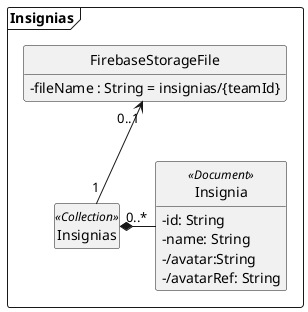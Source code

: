 
@startuml Insignias

package Insignias <<Frame>> {
 class FirebaseStorageFile {
    - fileName : String = insignias/{teamId}
}

 class Insignias <<Collection>>
 class Insignia <<Document>>{
     - id: String
     - name: String
     - /avatar:String
     - /avatarRef: String    
 }


 FirebaseStorageFile "0..1"<--"1"Insignias
 Insignias*-"0..*" Insignia
}

hide empty members   
hide circle
skinparam classAttributeIconSize 0
@enduml